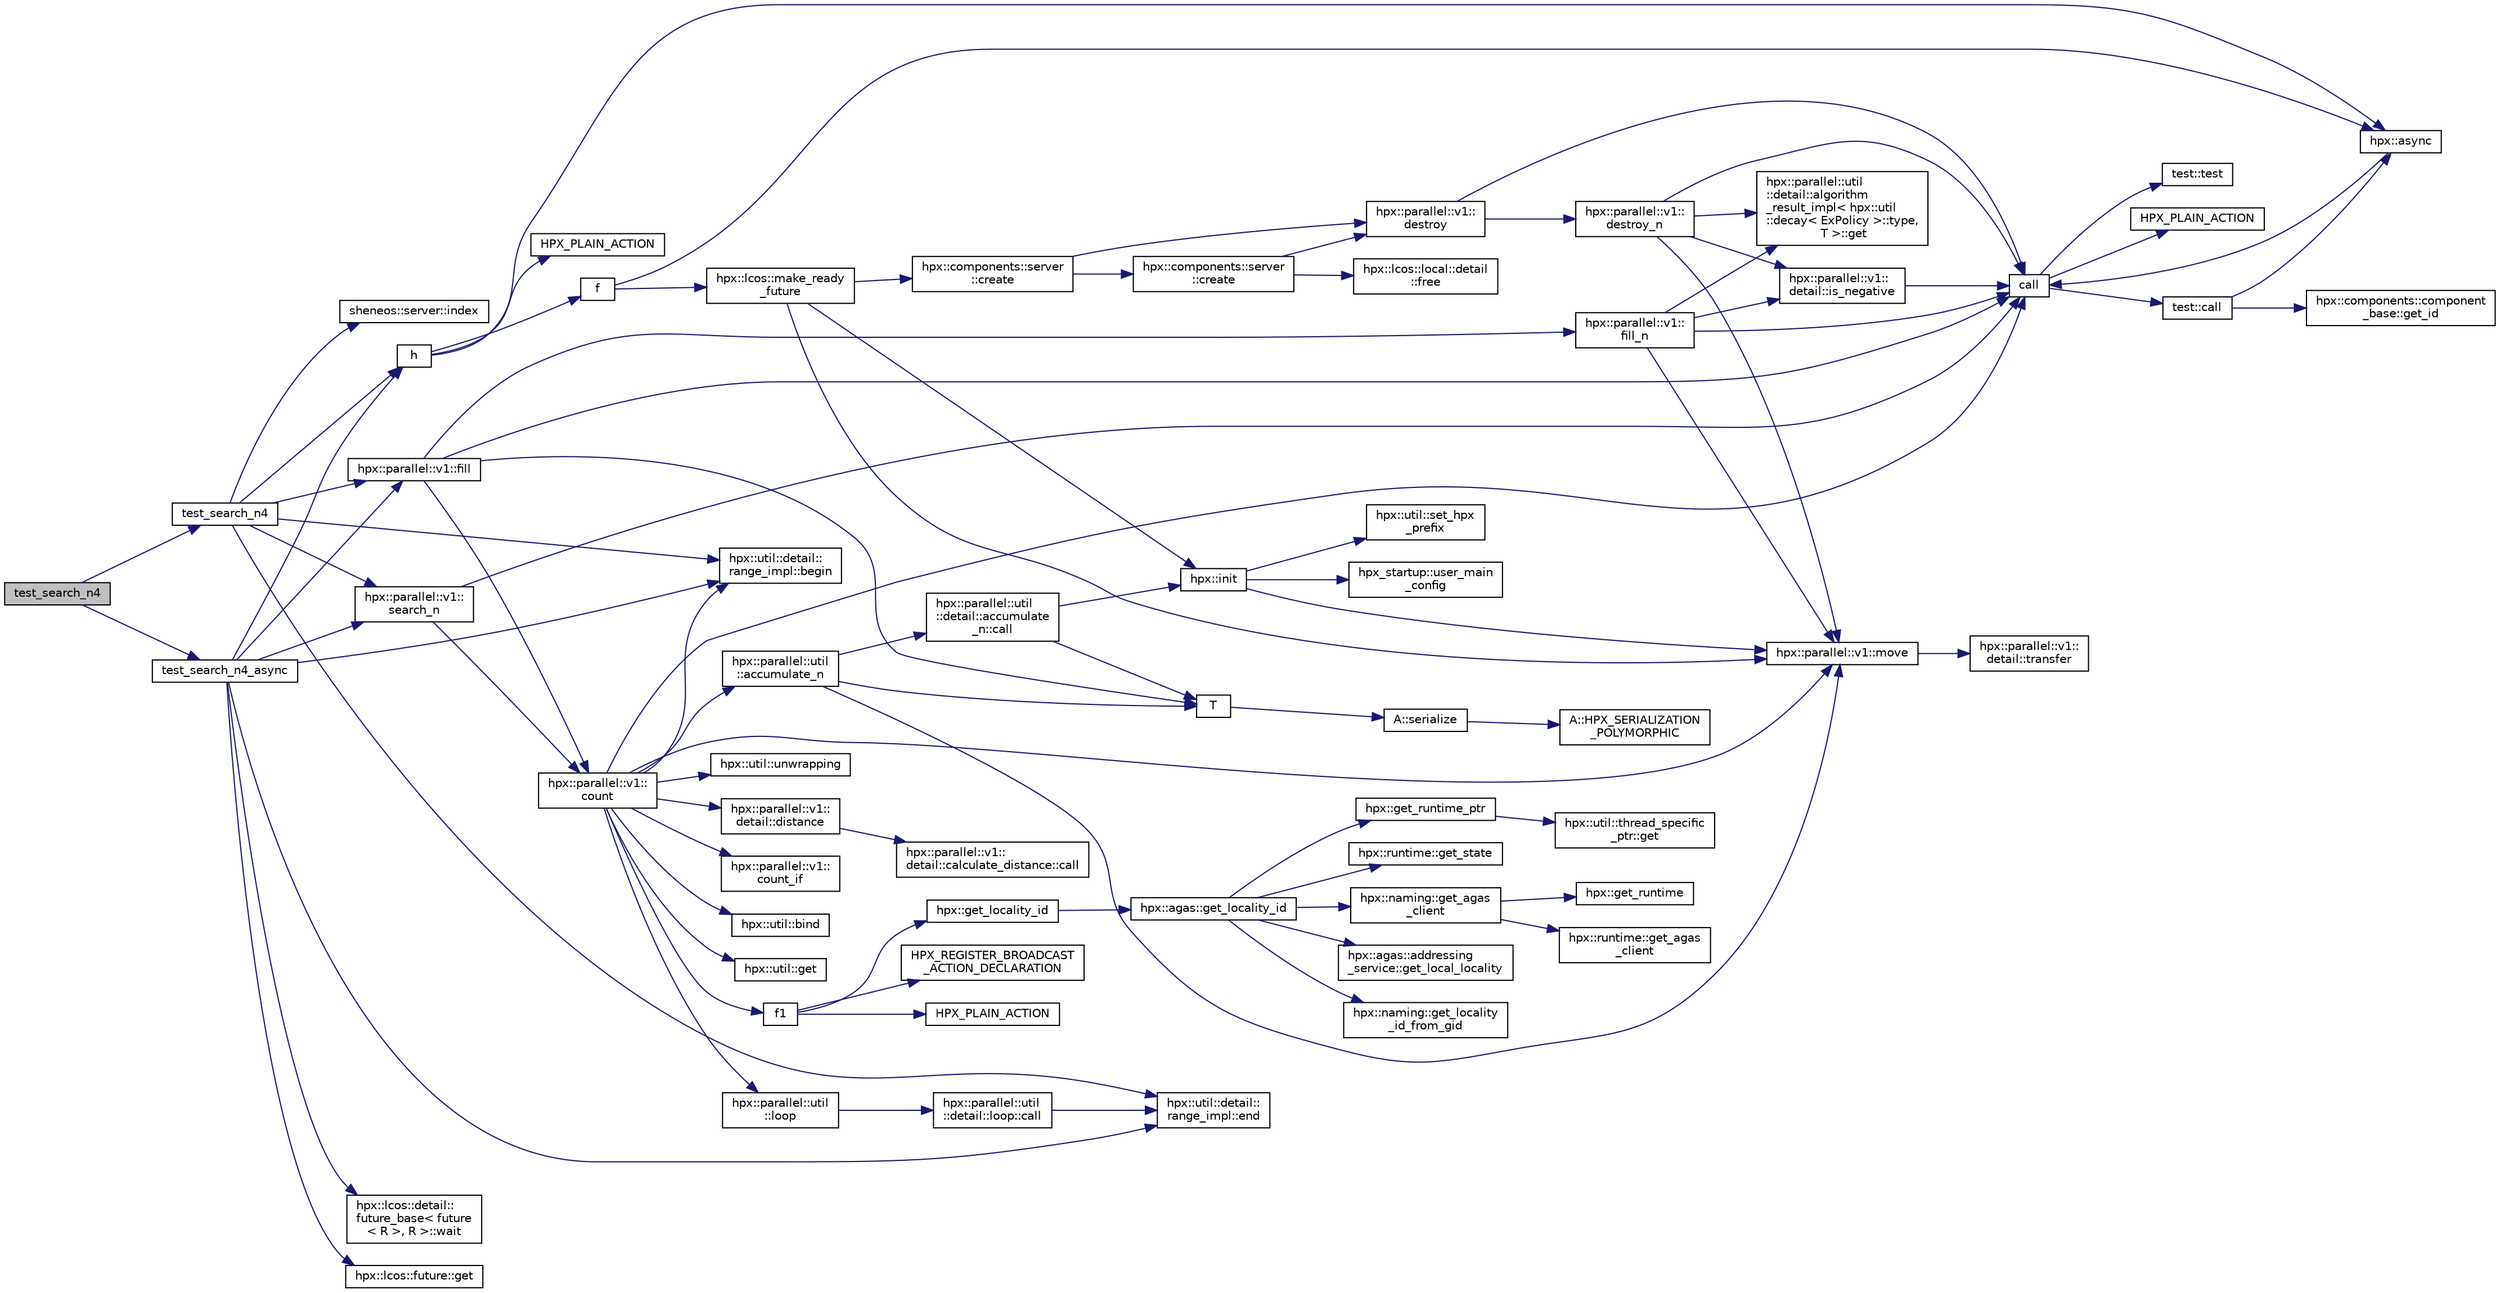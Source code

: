 digraph "test_search_n4"
{
  edge [fontname="Helvetica",fontsize="10",labelfontname="Helvetica",labelfontsize="10"];
  node [fontname="Helvetica",fontsize="10",shape=record];
  rankdir="LR";
  Node635 [label="test_search_n4",height=0.2,width=0.4,color="black", fillcolor="grey75", style="filled", fontcolor="black"];
  Node635 -> Node636 [color="midnightblue",fontsize="10",style="solid",fontname="Helvetica"];
  Node636 [label="test_search_n4",height=0.2,width=0.4,color="black", fillcolor="white", style="filled",URL="$dc/dc5/searchn_8cpp.html#a7d8302ca5bb3c55cade2d8dedc6e92f8"];
  Node636 -> Node637 [color="midnightblue",fontsize="10",style="solid",fontname="Helvetica"];
  Node637 [label="hpx::parallel::v1::fill",height=0.2,width=0.4,color="black", fillcolor="white", style="filled",URL="$db/db9/namespacehpx_1_1parallel_1_1v1.html#a2e0f7399daabb5d675c4229ca3d71809"];
  Node637 -> Node638 [color="midnightblue",fontsize="10",style="solid",fontname="Helvetica"];
  Node638 [label="hpx::parallel::v1::\lfill_n",height=0.2,width=0.4,color="black", fillcolor="white", style="filled",URL="$db/db9/namespacehpx_1_1parallel_1_1v1.html#ac0cd28f401b453cbe1425b3f5ebc1b4b"];
  Node638 -> Node639 [color="midnightblue",fontsize="10",style="solid",fontname="Helvetica"];
  Node639 [label="hpx::parallel::v1::\ldetail::is_negative",height=0.2,width=0.4,color="black", fillcolor="white", style="filled",URL="$d2/ddd/namespacehpx_1_1parallel_1_1v1_1_1detail.html#adf2e40fc4b20ad0fd442ee3118a4d527"];
  Node639 -> Node640 [color="midnightblue",fontsize="10",style="solid",fontname="Helvetica"];
  Node640 [label="call",height=0.2,width=0.4,color="black", fillcolor="white", style="filled",URL="$d2/d67/promise__1620_8cpp.html#a58357f0b82bc761e1d0b9091ed563a70"];
  Node640 -> Node641 [color="midnightblue",fontsize="10",style="solid",fontname="Helvetica"];
  Node641 [label="test::test",height=0.2,width=0.4,color="black", fillcolor="white", style="filled",URL="$d8/d89/structtest.html#ab42d5ece712d716b04cb3f686f297a26"];
  Node640 -> Node642 [color="midnightblue",fontsize="10",style="solid",fontname="Helvetica"];
  Node642 [label="HPX_PLAIN_ACTION",height=0.2,width=0.4,color="black", fillcolor="white", style="filled",URL="$d2/d67/promise__1620_8cpp.html#ab96aab827a4b1fcaf66cfe0ba83fef23"];
  Node640 -> Node643 [color="midnightblue",fontsize="10",style="solid",fontname="Helvetica"];
  Node643 [label="test::call",height=0.2,width=0.4,color="black", fillcolor="white", style="filled",URL="$d8/d89/structtest.html#aeb29e7ed6518b9426ccf1344c52620ae"];
  Node643 -> Node644 [color="midnightblue",fontsize="10",style="solid",fontname="Helvetica"];
  Node644 [label="hpx::async",height=0.2,width=0.4,color="black", fillcolor="white", style="filled",URL="$d8/d83/namespacehpx.html#acb7d8e37b73b823956ce144f9a57eaa4"];
  Node644 -> Node640 [color="midnightblue",fontsize="10",style="solid",fontname="Helvetica"];
  Node643 -> Node645 [color="midnightblue",fontsize="10",style="solid",fontname="Helvetica"];
  Node645 [label="hpx::components::component\l_base::get_id",height=0.2,width=0.4,color="black", fillcolor="white", style="filled",URL="$d2/de6/classhpx_1_1components_1_1component__base.html#a4c8fd93514039bdf01c48d66d82b19cd"];
  Node638 -> Node646 [color="midnightblue",fontsize="10",style="solid",fontname="Helvetica"];
  Node646 [label="hpx::parallel::util\l::detail::algorithm\l_result_impl\< hpx::util\l::decay\< ExPolicy \>::type,\l T \>::get",height=0.2,width=0.4,color="black", fillcolor="white", style="filled",URL="$d2/d42/structhpx_1_1parallel_1_1util_1_1detail_1_1algorithm__result__impl.html#ab5b051e8ec74eff5e0e62fd63f5d377e"];
  Node638 -> Node647 [color="midnightblue",fontsize="10",style="solid",fontname="Helvetica"];
  Node647 [label="hpx::parallel::v1::move",height=0.2,width=0.4,color="black", fillcolor="white", style="filled",URL="$db/db9/namespacehpx_1_1parallel_1_1v1.html#aa7c4ede081ce786c9d1eb1adff495cfc"];
  Node647 -> Node648 [color="midnightblue",fontsize="10",style="solid",fontname="Helvetica"];
  Node648 [label="hpx::parallel::v1::\ldetail::transfer",height=0.2,width=0.4,color="black", fillcolor="white", style="filled",URL="$d2/ddd/namespacehpx_1_1parallel_1_1v1_1_1detail.html#ab1b56a05e1885ca7cc7ffa1804dd2f3c"];
  Node638 -> Node640 [color="midnightblue",fontsize="10",style="solid",fontname="Helvetica"];
  Node637 -> Node649 [color="midnightblue",fontsize="10",style="solid",fontname="Helvetica"];
  Node649 [label="hpx::parallel::v1::\lcount",height=0.2,width=0.4,color="black", fillcolor="white", style="filled",URL="$db/db9/namespacehpx_1_1parallel_1_1v1.html#a19d058114a2bd44801aab4176b188e23"];
  Node649 -> Node650 [color="midnightblue",fontsize="10",style="solid",fontname="Helvetica"];
  Node650 [label="hpx::parallel::v1::\lcount_if",height=0.2,width=0.4,color="black", fillcolor="white", style="filled",URL="$db/db9/namespacehpx_1_1parallel_1_1v1.html#ad836ff017ec208c2d6388a9b47b05ce0"];
  Node649 -> Node651 [color="midnightblue",fontsize="10",style="solid",fontname="Helvetica"];
  Node651 [label="f1",height=0.2,width=0.4,color="black", fillcolor="white", style="filled",URL="$d8/d8b/broadcast_8cpp.html#a1751fbd41f2529b84514a9dbd767959a"];
  Node651 -> Node652 [color="midnightblue",fontsize="10",style="solid",fontname="Helvetica"];
  Node652 [label="hpx::get_locality_id",height=0.2,width=0.4,color="black", fillcolor="white", style="filled",URL="$d8/d83/namespacehpx.html#a158d7c54a657bb364c1704033010697b",tooltip="Return the number of the locality this function is being called from. "];
  Node652 -> Node653 [color="midnightblue",fontsize="10",style="solid",fontname="Helvetica"];
  Node653 [label="hpx::agas::get_locality_id",height=0.2,width=0.4,color="black", fillcolor="white", style="filled",URL="$dc/d54/namespacehpx_1_1agas.html#a491cc2ddecdf0f1a9129900caa6a4d3e"];
  Node653 -> Node654 [color="midnightblue",fontsize="10",style="solid",fontname="Helvetica"];
  Node654 [label="hpx::get_runtime_ptr",height=0.2,width=0.4,color="black", fillcolor="white", style="filled",URL="$d8/d83/namespacehpx.html#af29daf2bb3e01b4d6495a1742b6cce64"];
  Node654 -> Node655 [color="midnightblue",fontsize="10",style="solid",fontname="Helvetica"];
  Node655 [label="hpx::util::thread_specific\l_ptr::get",height=0.2,width=0.4,color="black", fillcolor="white", style="filled",URL="$d4/d4c/structhpx_1_1util_1_1thread__specific__ptr.html#a3b27d8520710478aa41d1f74206bdba9"];
  Node653 -> Node656 [color="midnightblue",fontsize="10",style="solid",fontname="Helvetica"];
  Node656 [label="hpx::runtime::get_state",height=0.2,width=0.4,color="black", fillcolor="white", style="filled",URL="$d0/d7b/classhpx_1_1runtime.html#ab405f80e060dac95d624520f38b0524c"];
  Node653 -> Node657 [color="midnightblue",fontsize="10",style="solid",fontname="Helvetica"];
  Node657 [label="hpx::naming::get_agas\l_client",height=0.2,width=0.4,color="black", fillcolor="white", style="filled",URL="$d4/dc9/namespacehpx_1_1naming.html#a0408fffd5d34b620712a801b0ae3b032"];
  Node657 -> Node658 [color="midnightblue",fontsize="10",style="solid",fontname="Helvetica"];
  Node658 [label="hpx::get_runtime",height=0.2,width=0.4,color="black", fillcolor="white", style="filled",URL="$d8/d83/namespacehpx.html#aef902cc6c7dd3b9fbadf34d1e850a070"];
  Node657 -> Node659 [color="midnightblue",fontsize="10",style="solid",fontname="Helvetica"];
  Node659 [label="hpx::runtime::get_agas\l_client",height=0.2,width=0.4,color="black", fillcolor="white", style="filled",URL="$d0/d7b/classhpx_1_1runtime.html#aeb5dddd30d6b9861669af8ad44d1a96a"];
  Node653 -> Node660 [color="midnightblue",fontsize="10",style="solid",fontname="Helvetica"];
  Node660 [label="hpx::agas::addressing\l_service::get_local_locality",height=0.2,width=0.4,color="black", fillcolor="white", style="filled",URL="$db/d58/structhpx_1_1agas_1_1addressing__service.html#ab52c19a37c2a7a006c6c15f90ad0539c"];
  Node653 -> Node661 [color="midnightblue",fontsize="10",style="solid",fontname="Helvetica"];
  Node661 [label="hpx::naming::get_locality\l_id_from_gid",height=0.2,width=0.4,color="black", fillcolor="white", style="filled",URL="$d4/dc9/namespacehpx_1_1naming.html#a7fd43037784560bd04fda9b49e33529f"];
  Node651 -> Node662 [color="midnightblue",fontsize="10",style="solid",fontname="Helvetica"];
  Node662 [label="HPX_PLAIN_ACTION",height=0.2,width=0.4,color="black", fillcolor="white", style="filled",URL="$d8/d8b/broadcast_8cpp.html#a19685a0394ce6a99351f7a679f6eeefc"];
  Node651 -> Node663 [color="midnightblue",fontsize="10",style="solid",fontname="Helvetica"];
  Node663 [label="HPX_REGISTER_BROADCAST\l_ACTION_DECLARATION",height=0.2,width=0.4,color="black", fillcolor="white", style="filled",URL="$d7/d38/addressing__service_8cpp.html#a573d764d9cb34eec46a4bdffcf07875f"];
  Node649 -> Node664 [color="midnightblue",fontsize="10",style="solid",fontname="Helvetica"];
  Node664 [label="hpx::parallel::util\l::loop",height=0.2,width=0.4,color="black", fillcolor="white", style="filled",URL="$df/dc6/namespacehpx_1_1parallel_1_1util.html#a3f434e00f42929aac85debb8c5782213"];
  Node664 -> Node665 [color="midnightblue",fontsize="10",style="solid",fontname="Helvetica"];
  Node665 [label="hpx::parallel::util\l::detail::loop::call",height=0.2,width=0.4,color="black", fillcolor="white", style="filled",URL="$da/d06/structhpx_1_1parallel_1_1util_1_1detail_1_1loop.html#a5c5e8dbda782f09cdb7bc2509e3bf09e"];
  Node665 -> Node666 [color="midnightblue",fontsize="10",style="solid",fontname="Helvetica"];
  Node666 [label="hpx::util::detail::\lrange_impl::end",height=0.2,width=0.4,color="black", fillcolor="white", style="filled",URL="$d4/d4a/namespacehpx_1_1util_1_1detail_1_1range__impl.html#afb2ea48b0902f52ee4d8b764807b4316"];
  Node649 -> Node667 [color="midnightblue",fontsize="10",style="solid",fontname="Helvetica"];
  Node667 [label="hpx::util::bind",height=0.2,width=0.4,color="black", fillcolor="white", style="filled",URL="$df/dad/namespacehpx_1_1util.html#ad844caedf82a0173d6909d910c3e48c6"];
  Node649 -> Node647 [color="midnightblue",fontsize="10",style="solid",fontname="Helvetica"];
  Node649 -> Node668 [color="midnightblue",fontsize="10",style="solid",fontname="Helvetica"];
  Node668 [label="hpx::util::get",height=0.2,width=0.4,color="black", fillcolor="white", style="filled",URL="$df/dad/namespacehpx_1_1util.html#a5cbd3c41f03f4d4acaedaa4777e3cc02"];
  Node649 -> Node640 [color="midnightblue",fontsize="10",style="solid",fontname="Helvetica"];
  Node649 -> Node669 [color="midnightblue",fontsize="10",style="solid",fontname="Helvetica"];
  Node669 [label="hpx::parallel::v1::\ldetail::distance",height=0.2,width=0.4,color="black", fillcolor="white", style="filled",URL="$d2/ddd/namespacehpx_1_1parallel_1_1v1_1_1detail.html#a6bea3c6a5f470cad11f27ee6bab4a33f"];
  Node669 -> Node670 [color="midnightblue",fontsize="10",style="solid",fontname="Helvetica"];
  Node670 [label="hpx::parallel::v1::\ldetail::calculate_distance::call",height=0.2,width=0.4,color="black", fillcolor="white", style="filled",URL="$db/dfa/structhpx_1_1parallel_1_1v1_1_1detail_1_1calculate__distance.html#a950a6627830a7d019ac0e734b0a447bf"];
  Node649 -> Node671 [color="midnightblue",fontsize="10",style="solid",fontname="Helvetica"];
  Node671 [label="hpx::util::unwrapping",height=0.2,width=0.4,color="black", fillcolor="white", style="filled",URL="$df/dad/namespacehpx_1_1util.html#a7529d9ac687684c33403cdd1f9cef8e4"];
  Node649 -> Node672 [color="midnightblue",fontsize="10",style="solid",fontname="Helvetica"];
  Node672 [label="hpx::parallel::util\l::accumulate_n",height=0.2,width=0.4,color="black", fillcolor="white", style="filled",URL="$df/dc6/namespacehpx_1_1parallel_1_1util.html#af19f9a2722f97c2247ea5d0dbb5e2d25"];
  Node672 -> Node673 [color="midnightblue",fontsize="10",style="solid",fontname="Helvetica"];
  Node673 [label="hpx::parallel::util\l::detail::accumulate\l_n::call",height=0.2,width=0.4,color="black", fillcolor="white", style="filled",URL="$d8/d3b/structhpx_1_1parallel_1_1util_1_1detail_1_1accumulate__n.html#a765aceb8ab313fc92f7c4aaf70ccca8f"];
  Node673 -> Node674 [color="midnightblue",fontsize="10",style="solid",fontname="Helvetica"];
  Node674 [label="hpx::init",height=0.2,width=0.4,color="black", fillcolor="white", style="filled",URL="$d8/d83/namespacehpx.html#a3c694ea960b47c56b33351ba16e3d76b",tooltip="Main entry point for launching the HPX runtime system. "];
  Node674 -> Node675 [color="midnightblue",fontsize="10",style="solid",fontname="Helvetica"];
  Node675 [label="hpx::util::set_hpx\l_prefix",height=0.2,width=0.4,color="black", fillcolor="white", style="filled",URL="$df/dad/namespacehpx_1_1util.html#ae40a23c1ba0a48d9304dcf717a95793e"];
  Node674 -> Node676 [color="midnightblue",fontsize="10",style="solid",fontname="Helvetica"];
  Node676 [label="hpx_startup::user_main\l_config",height=0.2,width=0.4,color="black", fillcolor="white", style="filled",URL="$d3/dd2/namespacehpx__startup.html#aaac571d88bd3912a4225a23eb3261637"];
  Node674 -> Node647 [color="midnightblue",fontsize="10",style="solid",fontname="Helvetica"];
  Node673 -> Node677 [color="midnightblue",fontsize="10",style="solid",fontname="Helvetica"];
  Node677 [label="T",height=0.2,width=0.4,color="black", fillcolor="white", style="filled",URL="$db/d33/polymorphic__semiintrusive__template_8cpp.html#ad187658f9cb91c1312b39ae7e896f1ea"];
  Node677 -> Node678 [color="midnightblue",fontsize="10",style="solid",fontname="Helvetica"];
  Node678 [label="A::serialize",height=0.2,width=0.4,color="black", fillcolor="white", style="filled",URL="$d7/da0/struct_a.html#a5f5c287cf471e274ed9dda0da1592212"];
  Node678 -> Node679 [color="midnightblue",fontsize="10",style="solid",fontname="Helvetica"];
  Node679 [label="A::HPX_SERIALIZATION\l_POLYMORPHIC",height=0.2,width=0.4,color="black", fillcolor="white", style="filled",URL="$d7/da0/struct_a.html#ada978cc156cebbafddb1f3aa4c01918c"];
  Node672 -> Node647 [color="midnightblue",fontsize="10",style="solid",fontname="Helvetica"];
  Node672 -> Node677 [color="midnightblue",fontsize="10",style="solid",fontname="Helvetica"];
  Node649 -> Node680 [color="midnightblue",fontsize="10",style="solid",fontname="Helvetica"];
  Node680 [label="hpx::util::detail::\lrange_impl::begin",height=0.2,width=0.4,color="black", fillcolor="white", style="filled",URL="$d4/d4a/namespacehpx_1_1util_1_1detail_1_1range__impl.html#a31e165df2b865cdd961f35ce938db41a"];
  Node637 -> Node677 [color="midnightblue",fontsize="10",style="solid",fontname="Helvetica"];
  Node637 -> Node640 [color="midnightblue",fontsize="10",style="solid",fontname="Helvetica"];
  Node636 -> Node680 [color="midnightblue",fontsize="10",style="solid",fontname="Helvetica"];
  Node636 -> Node666 [color="midnightblue",fontsize="10",style="solid",fontname="Helvetica"];
  Node636 -> Node681 [color="midnightblue",fontsize="10",style="solid",fontname="Helvetica"];
  Node681 [label="h",height=0.2,width=0.4,color="black", fillcolor="white", style="filled",URL="$d4/d13/async__unwrap__1037_8cpp.html#a68bf2774bfb21af6d8c70eaf70834b03"];
  Node681 -> Node644 [color="midnightblue",fontsize="10",style="solid",fontname="Helvetica"];
  Node681 -> Node682 [color="midnightblue",fontsize="10",style="solid",fontname="Helvetica"];
  Node682 [label="f",height=0.2,width=0.4,color="black", fillcolor="white", style="filled",URL="$d4/d13/async__unwrap__1037_8cpp.html#a02a6b0b4f77af9f69a841dc8262b0cd0"];
  Node682 -> Node644 [color="midnightblue",fontsize="10",style="solid",fontname="Helvetica"];
  Node682 -> Node683 [color="midnightblue",fontsize="10",style="solid",fontname="Helvetica"];
  Node683 [label="hpx::lcos::make_ready\l_future",height=0.2,width=0.4,color="black", fillcolor="white", style="filled",URL="$d2/dc9/namespacehpx_1_1lcos.html#a42997564ddfde91d475b8a2cea8f53e4"];
  Node683 -> Node674 [color="midnightblue",fontsize="10",style="solid",fontname="Helvetica"];
  Node683 -> Node684 [color="midnightblue",fontsize="10",style="solid",fontname="Helvetica"];
  Node684 [label="hpx::components::server\l::create",height=0.2,width=0.4,color="black", fillcolor="white", style="filled",URL="$d2/da2/namespacehpx_1_1components_1_1server.html#ac776c89f3d68ceb910e8cee9fa937ab4",tooltip="Create arrays of components using their default constructor. "];
  Node684 -> Node685 [color="midnightblue",fontsize="10",style="solid",fontname="Helvetica"];
  Node685 [label="hpx::components::server\l::create",height=0.2,width=0.4,color="black", fillcolor="white", style="filled",URL="$d2/da2/namespacehpx_1_1components_1_1server.html#a77d26de181c97b444565e230577981bd"];
  Node685 -> Node686 [color="midnightblue",fontsize="10",style="solid",fontname="Helvetica"];
  Node686 [label="hpx::lcos::local::detail\l::free",height=0.2,width=0.4,color="black", fillcolor="white", style="filled",URL="$d4/dcb/namespacehpx_1_1lcos_1_1local_1_1detail.html#a55a940f019734e9bb045dc123cd80e48"];
  Node685 -> Node687 [color="midnightblue",fontsize="10",style="solid",fontname="Helvetica"];
  Node687 [label="hpx::parallel::v1::\ldestroy",height=0.2,width=0.4,color="black", fillcolor="white", style="filled",URL="$db/db9/namespacehpx_1_1parallel_1_1v1.html#acf303558375048e8a7cc9a2c2e09477f"];
  Node687 -> Node640 [color="midnightblue",fontsize="10",style="solid",fontname="Helvetica"];
  Node687 -> Node688 [color="midnightblue",fontsize="10",style="solid",fontname="Helvetica"];
  Node688 [label="hpx::parallel::v1::\ldestroy_n",height=0.2,width=0.4,color="black", fillcolor="white", style="filled",URL="$db/db9/namespacehpx_1_1parallel_1_1v1.html#a71d0691132a300690163f5636bcd5bd3"];
  Node688 -> Node639 [color="midnightblue",fontsize="10",style="solid",fontname="Helvetica"];
  Node688 -> Node646 [color="midnightblue",fontsize="10",style="solid",fontname="Helvetica"];
  Node688 -> Node647 [color="midnightblue",fontsize="10",style="solid",fontname="Helvetica"];
  Node688 -> Node640 [color="midnightblue",fontsize="10",style="solid",fontname="Helvetica"];
  Node684 -> Node687 [color="midnightblue",fontsize="10",style="solid",fontname="Helvetica"];
  Node683 -> Node647 [color="midnightblue",fontsize="10",style="solid",fontname="Helvetica"];
  Node681 -> Node689 [color="midnightblue",fontsize="10",style="solid",fontname="Helvetica"];
  Node689 [label="HPX_PLAIN_ACTION",height=0.2,width=0.4,color="black", fillcolor="white", style="filled",URL="$d4/d13/async__unwrap__1037_8cpp.html#ab5991a65409f0229f564e4935bd7b979"];
  Node636 -> Node690 [color="midnightblue",fontsize="10",style="solid",fontname="Helvetica"];
  Node690 [label="sheneos::server::index",height=0.2,width=0.4,color="black", fillcolor="white", style="filled",URL="$d8/d34/namespacesheneos_1_1server.html#a12e039b67b752981e161139539306f00"];
  Node636 -> Node691 [color="midnightblue",fontsize="10",style="solid",fontname="Helvetica"];
  Node691 [label="hpx::parallel::v1::\lsearch_n",height=0.2,width=0.4,color="black", fillcolor="white", style="filled",URL="$db/db9/namespacehpx_1_1parallel_1_1v1.html#a76f1677de623ee3bc79ae00e111ef70e"];
  Node691 -> Node640 [color="midnightblue",fontsize="10",style="solid",fontname="Helvetica"];
  Node691 -> Node649 [color="midnightblue",fontsize="10",style="solid",fontname="Helvetica"];
  Node635 -> Node692 [color="midnightblue",fontsize="10",style="solid",fontname="Helvetica"];
  Node692 [label="test_search_n4_async",height=0.2,width=0.4,color="black", fillcolor="white", style="filled",URL="$dc/dc5/searchn_8cpp.html#a1f3c636c6e46ccd3362e5ba447e524e2"];
  Node692 -> Node637 [color="midnightblue",fontsize="10",style="solid",fontname="Helvetica"];
  Node692 -> Node680 [color="midnightblue",fontsize="10",style="solid",fontname="Helvetica"];
  Node692 -> Node666 [color="midnightblue",fontsize="10",style="solid",fontname="Helvetica"];
  Node692 -> Node681 [color="midnightblue",fontsize="10",style="solid",fontname="Helvetica"];
  Node692 -> Node691 [color="midnightblue",fontsize="10",style="solid",fontname="Helvetica"];
  Node692 -> Node693 [color="midnightblue",fontsize="10",style="solid",fontname="Helvetica"];
  Node693 [label="hpx::lcos::detail::\lfuture_base\< future\l\< R \>, R \>::wait",height=0.2,width=0.4,color="black", fillcolor="white", style="filled",URL="$d5/dd7/classhpx_1_1lcos_1_1detail_1_1future__base.html#a028190ad98b2865e267745247b6b5ae8"];
  Node692 -> Node694 [color="midnightblue",fontsize="10",style="solid",fontname="Helvetica"];
  Node694 [label="hpx::lcos::future::get",height=0.2,width=0.4,color="black", fillcolor="white", style="filled",URL="$d0/d33/classhpx_1_1lcos_1_1future.html#a8c28269486d5620ac48af349f17bb41c"];
}
